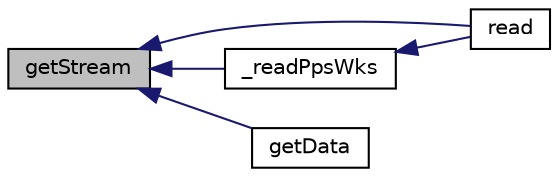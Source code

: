 digraph "getStream"
{
  edge [fontname="Helvetica",fontsize="10",labelfontname="Helvetica",labelfontsize="10"];
  node [fontname="Helvetica",fontsize="10",shape=record];
  rankdir="LR";
  Node22 [label="getStream",height=0.2,width=0.4,color="black", fillcolor="grey75", style="filled", fontcolor="black"];
  Node22 -> Node23 [dir="back",color="midnightblue",fontsize="10",style="solid",fontname="Helvetica"];
  Node23 [label="read",height=0.2,width=0.4,color="black", fillcolor="white", style="filled",URL="$class_p_h_p_excel___shared___o_l_e.html#a5e01d7dd9856bda2fe2e7cd6ff131a31"];
  Node22 -> Node24 [dir="back",color="midnightblue",fontsize="10",style="solid",fontname="Helvetica"];
  Node24 [label="_readPpsWks",height=0.2,width=0.4,color="black", fillcolor="white", style="filled",URL="$class_p_h_p_excel___shared___o_l_e.html#a9d245ea4e9fa5b595f06199c3d8d1dfa"];
  Node24 -> Node23 [dir="back",color="midnightblue",fontsize="10",style="solid",fontname="Helvetica"];
  Node22 -> Node25 [dir="back",color="midnightblue",fontsize="10",style="solid",fontname="Helvetica"];
  Node25 [label="getData",height=0.2,width=0.4,color="black", fillcolor="white", style="filled",URL="$class_p_h_p_excel___shared___o_l_e.html#ad174fdff1c0519090b3bd55198495843"];
}
